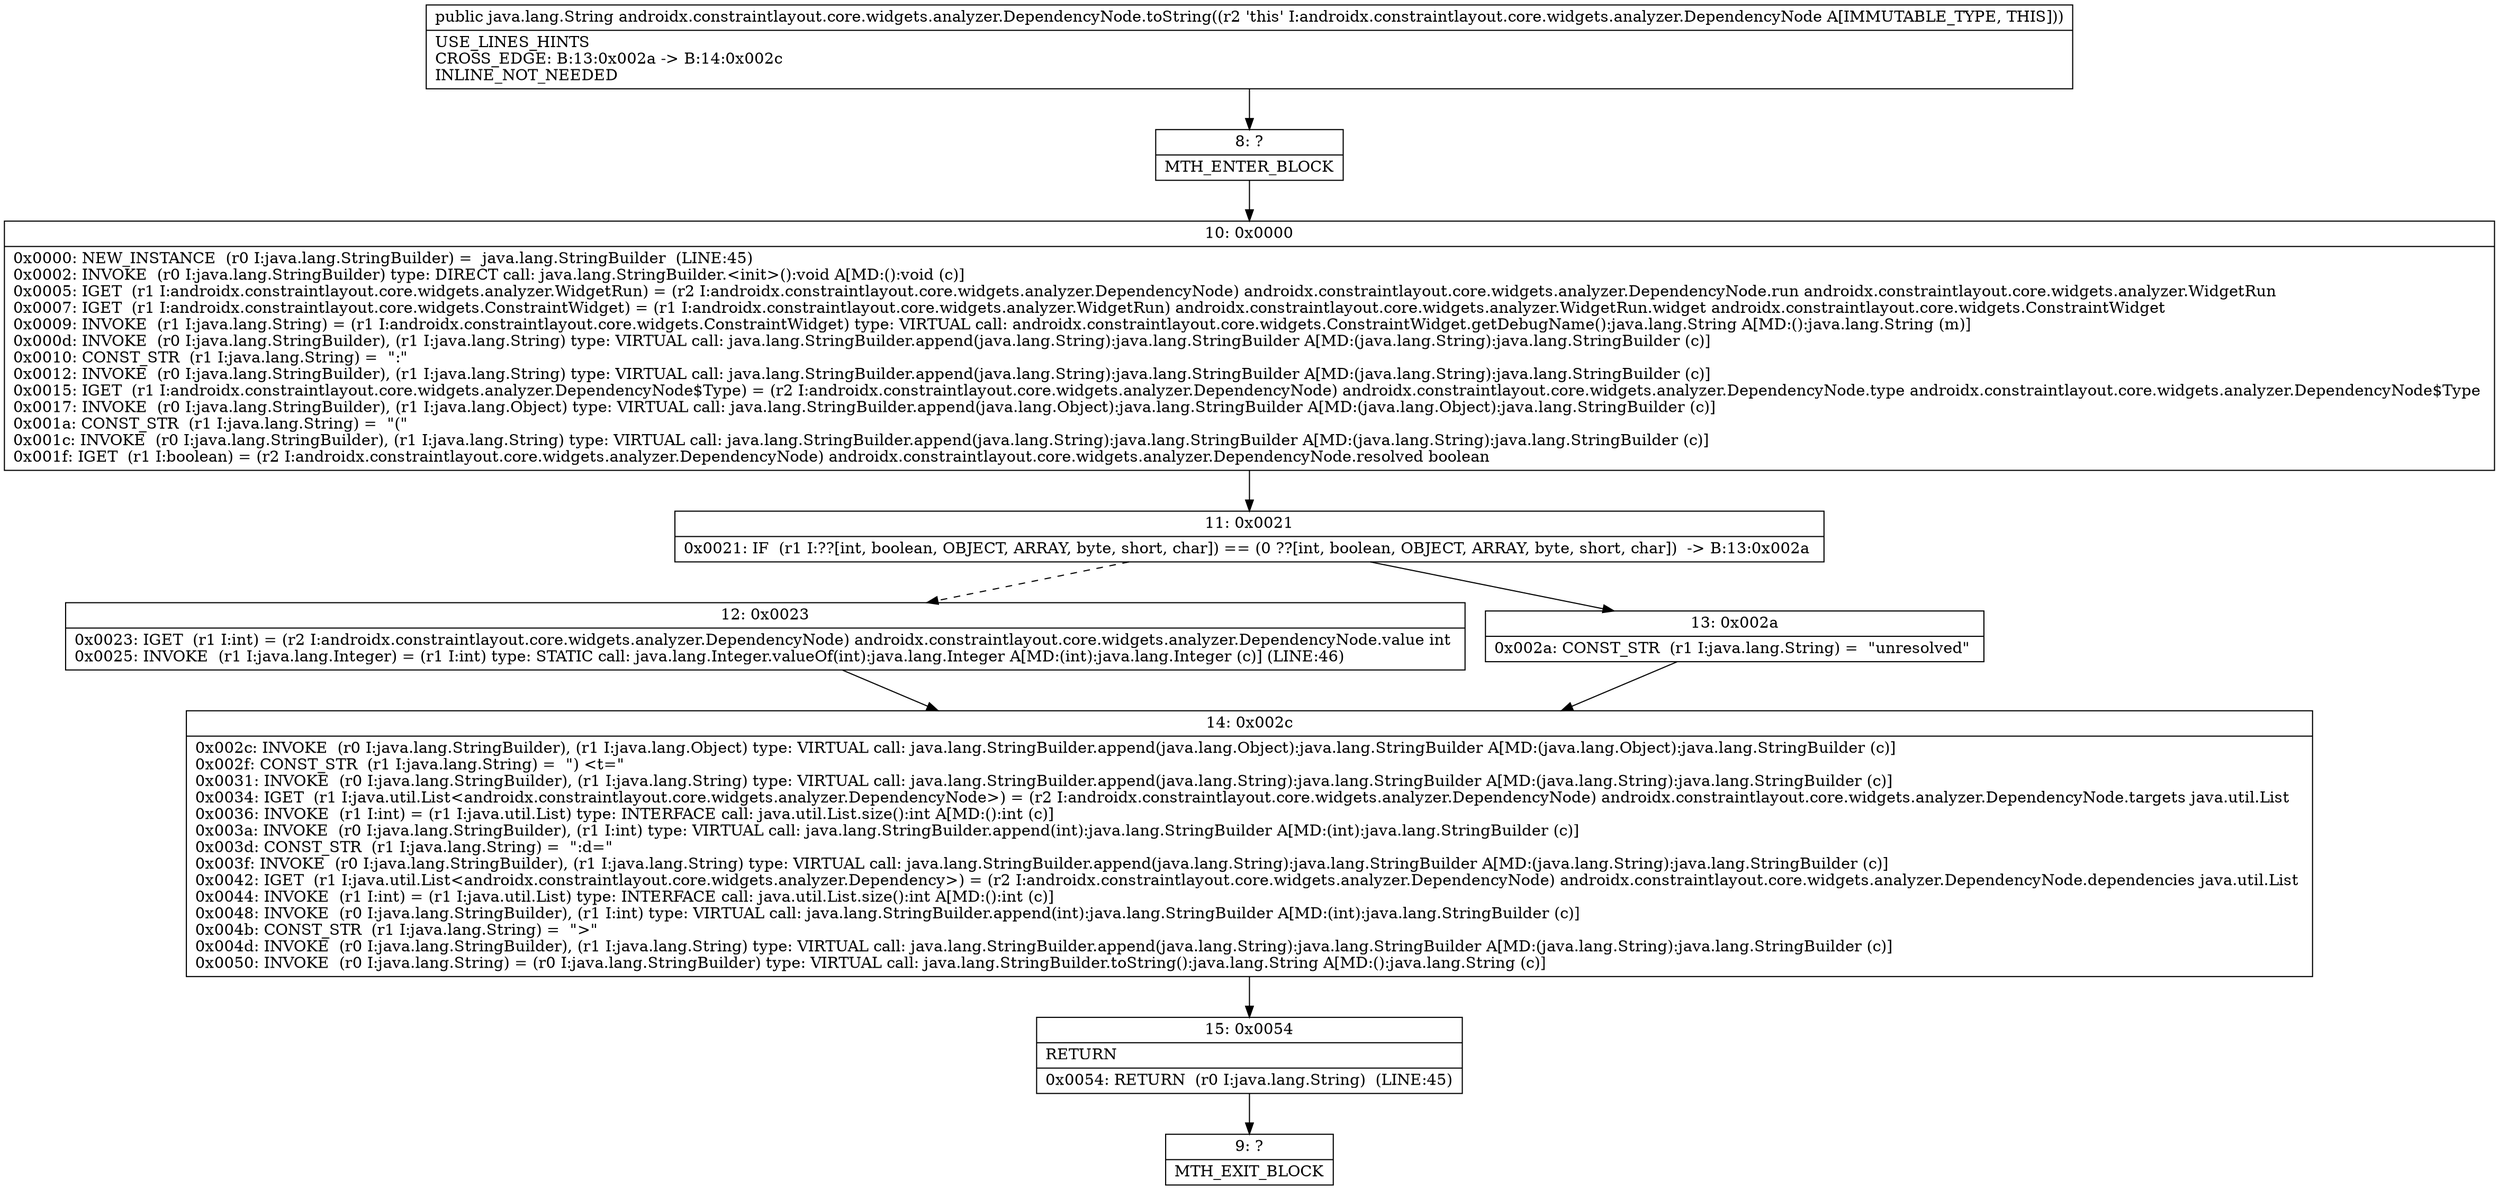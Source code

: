 digraph "CFG forandroidx.constraintlayout.core.widgets.analyzer.DependencyNode.toString()Ljava\/lang\/String;" {
Node_8 [shape=record,label="{8\:\ ?|MTH_ENTER_BLOCK\l}"];
Node_10 [shape=record,label="{10\:\ 0x0000|0x0000: NEW_INSTANCE  (r0 I:java.lang.StringBuilder) =  java.lang.StringBuilder  (LINE:45)\l0x0002: INVOKE  (r0 I:java.lang.StringBuilder) type: DIRECT call: java.lang.StringBuilder.\<init\>():void A[MD:():void (c)]\l0x0005: IGET  (r1 I:androidx.constraintlayout.core.widgets.analyzer.WidgetRun) = (r2 I:androidx.constraintlayout.core.widgets.analyzer.DependencyNode) androidx.constraintlayout.core.widgets.analyzer.DependencyNode.run androidx.constraintlayout.core.widgets.analyzer.WidgetRun \l0x0007: IGET  (r1 I:androidx.constraintlayout.core.widgets.ConstraintWidget) = (r1 I:androidx.constraintlayout.core.widgets.analyzer.WidgetRun) androidx.constraintlayout.core.widgets.analyzer.WidgetRun.widget androidx.constraintlayout.core.widgets.ConstraintWidget \l0x0009: INVOKE  (r1 I:java.lang.String) = (r1 I:androidx.constraintlayout.core.widgets.ConstraintWidget) type: VIRTUAL call: androidx.constraintlayout.core.widgets.ConstraintWidget.getDebugName():java.lang.String A[MD:():java.lang.String (m)]\l0x000d: INVOKE  (r0 I:java.lang.StringBuilder), (r1 I:java.lang.String) type: VIRTUAL call: java.lang.StringBuilder.append(java.lang.String):java.lang.StringBuilder A[MD:(java.lang.String):java.lang.StringBuilder (c)]\l0x0010: CONST_STR  (r1 I:java.lang.String) =  \":\" \l0x0012: INVOKE  (r0 I:java.lang.StringBuilder), (r1 I:java.lang.String) type: VIRTUAL call: java.lang.StringBuilder.append(java.lang.String):java.lang.StringBuilder A[MD:(java.lang.String):java.lang.StringBuilder (c)]\l0x0015: IGET  (r1 I:androidx.constraintlayout.core.widgets.analyzer.DependencyNode$Type) = (r2 I:androidx.constraintlayout.core.widgets.analyzer.DependencyNode) androidx.constraintlayout.core.widgets.analyzer.DependencyNode.type androidx.constraintlayout.core.widgets.analyzer.DependencyNode$Type \l0x0017: INVOKE  (r0 I:java.lang.StringBuilder), (r1 I:java.lang.Object) type: VIRTUAL call: java.lang.StringBuilder.append(java.lang.Object):java.lang.StringBuilder A[MD:(java.lang.Object):java.lang.StringBuilder (c)]\l0x001a: CONST_STR  (r1 I:java.lang.String) =  \"(\" \l0x001c: INVOKE  (r0 I:java.lang.StringBuilder), (r1 I:java.lang.String) type: VIRTUAL call: java.lang.StringBuilder.append(java.lang.String):java.lang.StringBuilder A[MD:(java.lang.String):java.lang.StringBuilder (c)]\l0x001f: IGET  (r1 I:boolean) = (r2 I:androidx.constraintlayout.core.widgets.analyzer.DependencyNode) androidx.constraintlayout.core.widgets.analyzer.DependencyNode.resolved boolean \l}"];
Node_11 [shape=record,label="{11\:\ 0x0021|0x0021: IF  (r1 I:??[int, boolean, OBJECT, ARRAY, byte, short, char]) == (0 ??[int, boolean, OBJECT, ARRAY, byte, short, char])  \-\> B:13:0x002a \l}"];
Node_12 [shape=record,label="{12\:\ 0x0023|0x0023: IGET  (r1 I:int) = (r2 I:androidx.constraintlayout.core.widgets.analyzer.DependencyNode) androidx.constraintlayout.core.widgets.analyzer.DependencyNode.value int \l0x0025: INVOKE  (r1 I:java.lang.Integer) = (r1 I:int) type: STATIC call: java.lang.Integer.valueOf(int):java.lang.Integer A[MD:(int):java.lang.Integer (c)] (LINE:46)\l}"];
Node_14 [shape=record,label="{14\:\ 0x002c|0x002c: INVOKE  (r0 I:java.lang.StringBuilder), (r1 I:java.lang.Object) type: VIRTUAL call: java.lang.StringBuilder.append(java.lang.Object):java.lang.StringBuilder A[MD:(java.lang.Object):java.lang.StringBuilder (c)]\l0x002f: CONST_STR  (r1 I:java.lang.String) =  \") \<t=\" \l0x0031: INVOKE  (r0 I:java.lang.StringBuilder), (r1 I:java.lang.String) type: VIRTUAL call: java.lang.StringBuilder.append(java.lang.String):java.lang.StringBuilder A[MD:(java.lang.String):java.lang.StringBuilder (c)]\l0x0034: IGET  (r1 I:java.util.List\<androidx.constraintlayout.core.widgets.analyzer.DependencyNode\>) = (r2 I:androidx.constraintlayout.core.widgets.analyzer.DependencyNode) androidx.constraintlayout.core.widgets.analyzer.DependencyNode.targets java.util.List \l0x0036: INVOKE  (r1 I:int) = (r1 I:java.util.List) type: INTERFACE call: java.util.List.size():int A[MD:():int (c)]\l0x003a: INVOKE  (r0 I:java.lang.StringBuilder), (r1 I:int) type: VIRTUAL call: java.lang.StringBuilder.append(int):java.lang.StringBuilder A[MD:(int):java.lang.StringBuilder (c)]\l0x003d: CONST_STR  (r1 I:java.lang.String) =  \":d=\" \l0x003f: INVOKE  (r0 I:java.lang.StringBuilder), (r1 I:java.lang.String) type: VIRTUAL call: java.lang.StringBuilder.append(java.lang.String):java.lang.StringBuilder A[MD:(java.lang.String):java.lang.StringBuilder (c)]\l0x0042: IGET  (r1 I:java.util.List\<androidx.constraintlayout.core.widgets.analyzer.Dependency\>) = (r2 I:androidx.constraintlayout.core.widgets.analyzer.DependencyNode) androidx.constraintlayout.core.widgets.analyzer.DependencyNode.dependencies java.util.List \l0x0044: INVOKE  (r1 I:int) = (r1 I:java.util.List) type: INTERFACE call: java.util.List.size():int A[MD:():int (c)]\l0x0048: INVOKE  (r0 I:java.lang.StringBuilder), (r1 I:int) type: VIRTUAL call: java.lang.StringBuilder.append(int):java.lang.StringBuilder A[MD:(int):java.lang.StringBuilder (c)]\l0x004b: CONST_STR  (r1 I:java.lang.String) =  \"\>\" \l0x004d: INVOKE  (r0 I:java.lang.StringBuilder), (r1 I:java.lang.String) type: VIRTUAL call: java.lang.StringBuilder.append(java.lang.String):java.lang.StringBuilder A[MD:(java.lang.String):java.lang.StringBuilder (c)]\l0x0050: INVOKE  (r0 I:java.lang.String) = (r0 I:java.lang.StringBuilder) type: VIRTUAL call: java.lang.StringBuilder.toString():java.lang.String A[MD:():java.lang.String (c)]\l}"];
Node_15 [shape=record,label="{15\:\ 0x0054|RETURN\l|0x0054: RETURN  (r0 I:java.lang.String)  (LINE:45)\l}"];
Node_9 [shape=record,label="{9\:\ ?|MTH_EXIT_BLOCK\l}"];
Node_13 [shape=record,label="{13\:\ 0x002a|0x002a: CONST_STR  (r1 I:java.lang.String) =  \"unresolved\" \l}"];
MethodNode[shape=record,label="{public java.lang.String androidx.constraintlayout.core.widgets.analyzer.DependencyNode.toString((r2 'this' I:androidx.constraintlayout.core.widgets.analyzer.DependencyNode A[IMMUTABLE_TYPE, THIS]))  | USE_LINES_HINTS\lCROSS_EDGE: B:13:0x002a \-\> B:14:0x002c\lINLINE_NOT_NEEDED\l}"];
MethodNode -> Node_8;Node_8 -> Node_10;
Node_10 -> Node_11;
Node_11 -> Node_12[style=dashed];
Node_11 -> Node_13;
Node_12 -> Node_14;
Node_14 -> Node_15;
Node_15 -> Node_9;
Node_13 -> Node_14;
}

